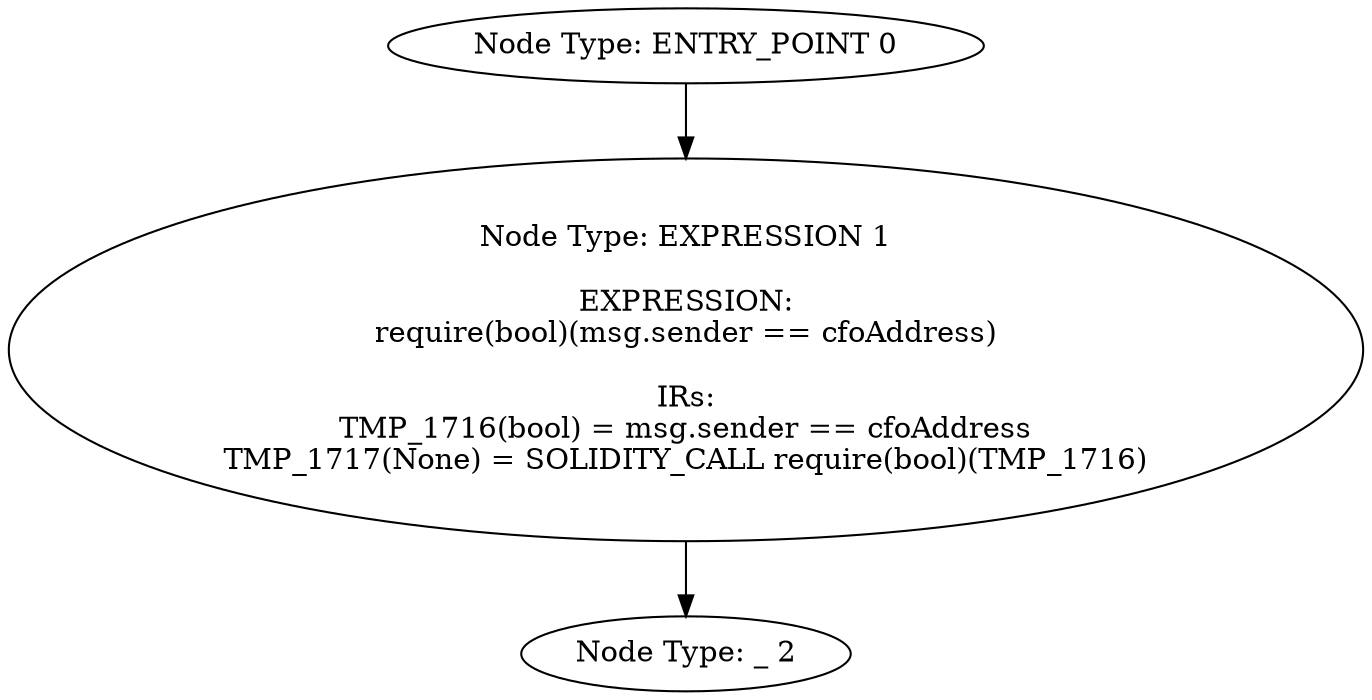 digraph{
0[label="Node Type: ENTRY_POINT 0
"];
0->1;
1[label="Node Type: EXPRESSION 1

EXPRESSION:
require(bool)(msg.sender == cfoAddress)

IRs:
TMP_1716(bool) = msg.sender == cfoAddress
TMP_1717(None) = SOLIDITY_CALL require(bool)(TMP_1716)"];
1->2;
2[label="Node Type: _ 2
"];
}
